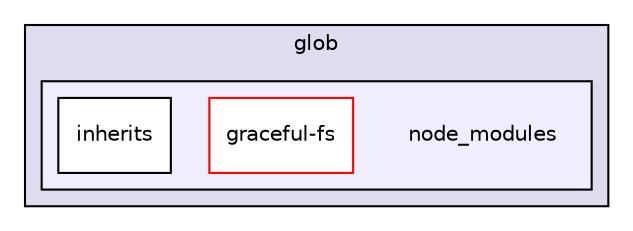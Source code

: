 digraph "gulp-src/node_modules/gulp/node_modules/vinyl-fs/node_modules/glob-watcher/node_modules/gaze/node_modules/globule/node_modules/glob/node_modules" {
  compound=true
  node [ fontsize="10", fontname="Helvetica"];
  edge [ labelfontsize="10", labelfontname="Helvetica"];
  subgraph clusterdir_86bdae991bc3db8255b64d71caffaf60 {
    graph [ bgcolor="#ddddee", pencolor="black", label="glob" fontname="Helvetica", fontsize="10", URL="dir_86bdae991bc3db8255b64d71caffaf60.html"]
  subgraph clusterdir_c5843f000a5250cee4a9c1e4d8adc1f3 {
    graph [ bgcolor="#eeeeff", pencolor="black", label="" URL="dir_c5843f000a5250cee4a9c1e4d8adc1f3.html"];
    dir_c5843f000a5250cee4a9c1e4d8adc1f3 [shape=plaintext label="node_modules"];
    dir_5be8a6eea4cca874abab14e6d6124852 [shape=box label="graceful-fs" color="red" fillcolor="white" style="filled" URL="dir_5be8a6eea4cca874abab14e6d6124852.html"];
    dir_e4232e10ca9a12a49226a074592e6951 [shape=box label="inherits" color="black" fillcolor="white" style="filled" URL="dir_e4232e10ca9a12a49226a074592e6951.html"];
  }
  }
}
